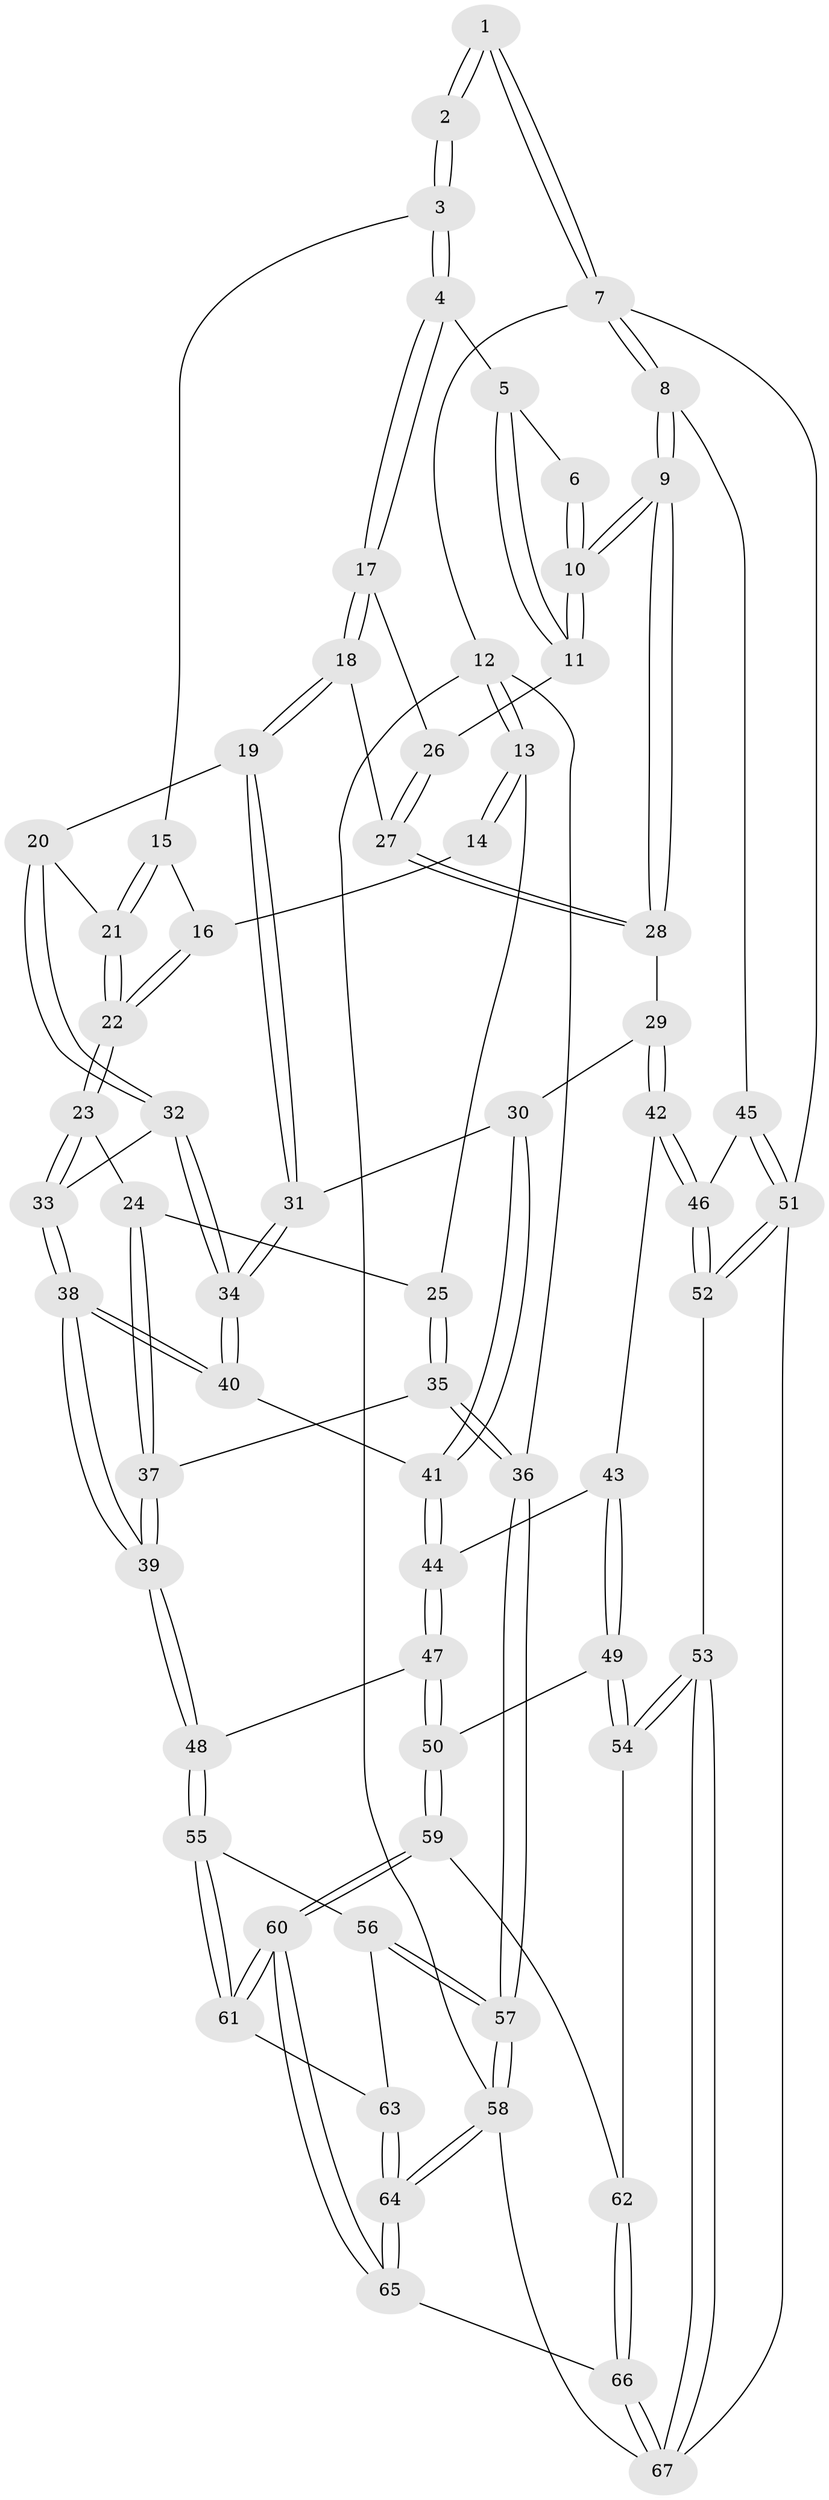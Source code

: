 // coarse degree distribution, {5: 0.2, 4: 0.45, 6: 0.1, 2: 0.05, 3: 0.2}
// Generated by graph-tools (version 1.1) at 2025/52/02/27/25 19:52:41]
// undirected, 67 vertices, 164 edges
graph export_dot {
graph [start="1"]
  node [color=gray90,style=filled];
  1 [pos="+0.9824210378108243+0"];
  2 [pos="+0.5070370655541302+0"];
  3 [pos="+0.5076090394295713+0"];
  4 [pos="+0.665023624954122+0.13205245276550703"];
  5 [pos="+0.83161954621187+0.021553732926020266"];
  6 [pos="+0.9081366308967725+0"];
  7 [pos="+1+0"];
  8 [pos="+1+0.37808606409939194"];
  9 [pos="+0.9927690899907042+0.327209662372215"];
  10 [pos="+0.9240018343950038+0.25172305472563516"];
  11 [pos="+0.8554419636084954+0.20623002468500715"];
  12 [pos="+0+0"];
  13 [pos="+0+0"];
  14 [pos="+0.24516160428139422+0"];
  15 [pos="+0.4476187457685274+0.07060696997576234"];
  16 [pos="+0.32880445892985083+0.1499014785936896"];
  17 [pos="+0.6670458373656518+0.14063963379427102"];
  18 [pos="+0.6256457128214508+0.21788909330188055"];
  19 [pos="+0.5443400486810216+0.2745152814989191"];
  20 [pos="+0.5415555896381907+0.27499560299845127"];
  21 [pos="+0.44535291444195024+0.15523592712972026"];
  22 [pos="+0.28967827345799707+0.26256388202478387"];
  23 [pos="+0.2700423821167862+0.28753971881975143"];
  24 [pos="+0.2440304919777579+0.2884810866885137"];
  25 [pos="+0.18057163903310192+0.2551015668360805"];
  26 [pos="+0.8022060261659676+0.18779171542431666"];
  27 [pos="+0.7056565007050979+0.3205953984807365"];
  28 [pos="+0.7496441698254265+0.3775149323702649"];
  29 [pos="+0.6832384583898088+0.4434200807103428"];
  30 [pos="+0.6572859072660122+0.43488440790075494"];
  31 [pos="+0.6249181278378998+0.40326446474160127"];
  32 [pos="+0.43481609724948583+0.35615629402937593"];
  33 [pos="+0.376274304998431+0.3435564334226713"];
  34 [pos="+0.464695246132799+0.43175136307461537"];
  35 [pos="+0+0.5424507539419308"];
  36 [pos="+0+0.5489337774004014"];
  37 [pos="+0.19367683282029582+0.6070663811767679"];
  38 [pos="+0.3113606784987315+0.5556322652432042"];
  39 [pos="+0.22723509780684337+0.637926592351303"];
  40 [pos="+0.47566733814801543+0.4803492825590209"];
  41 [pos="+0.49566641378314363+0.5029501075642431"];
  42 [pos="+0.7055921475201512+0.5981420582059144"];
  43 [pos="+0.616547329602458+0.6062731979400455"];
  44 [pos="+0.506652826489658+0.5373326367239534"];
  45 [pos="+1+0.4067710412971928"];
  46 [pos="+0.7275306885480839+0.6140414955015503"];
  47 [pos="+0.3861043210324886+0.7135834881945319"];
  48 [pos="+0.23732629640138048+0.6596760773097035"];
  49 [pos="+0.5277966244335535+0.7199028660418387"];
  50 [pos="+0.40338158417995496+0.7300672673449784"];
  51 [pos="+1+0.7513130896489852"];
  52 [pos="+0.7878716802820668+0.839956551912575"];
  53 [pos="+0.7800170699465359+0.8493039493436948"];
  54 [pos="+0.6732927617319239+0.8454681571300765"];
  55 [pos="+0.21677333902251247+0.7064943087326754"];
  56 [pos="+0.029813101097310803+0.8140824491700582"];
  57 [pos="+0+0.8152516088998625"];
  58 [pos="+0+1"];
  59 [pos="+0.42411385733376183+0.8451778930490206"];
  60 [pos="+0.34571868869901434+1"];
  61 [pos="+0.20959166900145315+0.8679305299029451"];
  62 [pos="+0.631493602748687+0.8640814925404923"];
  63 [pos="+0.10148854521198057+0.8900007447134747"];
  64 [pos="+0+1"];
  65 [pos="+0.3468900685367671+1"];
  66 [pos="+0.3566346099530206+1"];
  67 [pos="+0.7667998848173325+1"];
  1 -- 2;
  1 -- 2;
  1 -- 7;
  1 -- 7;
  2 -- 3;
  2 -- 3;
  3 -- 4;
  3 -- 4;
  3 -- 15;
  4 -- 5;
  4 -- 17;
  4 -- 17;
  5 -- 6;
  5 -- 11;
  5 -- 11;
  6 -- 10;
  6 -- 10;
  7 -- 8;
  7 -- 8;
  7 -- 12;
  7 -- 51;
  8 -- 9;
  8 -- 9;
  8 -- 45;
  9 -- 10;
  9 -- 10;
  9 -- 28;
  9 -- 28;
  10 -- 11;
  10 -- 11;
  11 -- 26;
  12 -- 13;
  12 -- 13;
  12 -- 36;
  12 -- 58;
  13 -- 14;
  13 -- 14;
  13 -- 25;
  14 -- 16;
  15 -- 16;
  15 -- 21;
  15 -- 21;
  16 -- 22;
  16 -- 22;
  17 -- 18;
  17 -- 18;
  17 -- 26;
  18 -- 19;
  18 -- 19;
  18 -- 27;
  19 -- 20;
  19 -- 31;
  19 -- 31;
  20 -- 21;
  20 -- 32;
  20 -- 32;
  21 -- 22;
  21 -- 22;
  22 -- 23;
  22 -- 23;
  23 -- 24;
  23 -- 33;
  23 -- 33;
  24 -- 25;
  24 -- 37;
  24 -- 37;
  25 -- 35;
  25 -- 35;
  26 -- 27;
  26 -- 27;
  27 -- 28;
  27 -- 28;
  28 -- 29;
  29 -- 30;
  29 -- 42;
  29 -- 42;
  30 -- 31;
  30 -- 41;
  30 -- 41;
  31 -- 34;
  31 -- 34;
  32 -- 33;
  32 -- 34;
  32 -- 34;
  33 -- 38;
  33 -- 38;
  34 -- 40;
  34 -- 40;
  35 -- 36;
  35 -- 36;
  35 -- 37;
  36 -- 57;
  36 -- 57;
  37 -- 39;
  37 -- 39;
  38 -- 39;
  38 -- 39;
  38 -- 40;
  38 -- 40;
  39 -- 48;
  39 -- 48;
  40 -- 41;
  41 -- 44;
  41 -- 44;
  42 -- 43;
  42 -- 46;
  42 -- 46;
  43 -- 44;
  43 -- 49;
  43 -- 49;
  44 -- 47;
  44 -- 47;
  45 -- 46;
  45 -- 51;
  45 -- 51;
  46 -- 52;
  46 -- 52;
  47 -- 48;
  47 -- 50;
  47 -- 50;
  48 -- 55;
  48 -- 55;
  49 -- 50;
  49 -- 54;
  49 -- 54;
  50 -- 59;
  50 -- 59;
  51 -- 52;
  51 -- 52;
  51 -- 67;
  52 -- 53;
  53 -- 54;
  53 -- 54;
  53 -- 67;
  53 -- 67;
  54 -- 62;
  55 -- 56;
  55 -- 61;
  55 -- 61;
  56 -- 57;
  56 -- 57;
  56 -- 63;
  57 -- 58;
  57 -- 58;
  58 -- 64;
  58 -- 64;
  58 -- 67;
  59 -- 60;
  59 -- 60;
  59 -- 62;
  60 -- 61;
  60 -- 61;
  60 -- 65;
  60 -- 65;
  61 -- 63;
  62 -- 66;
  62 -- 66;
  63 -- 64;
  63 -- 64;
  64 -- 65;
  64 -- 65;
  65 -- 66;
  66 -- 67;
  66 -- 67;
}

